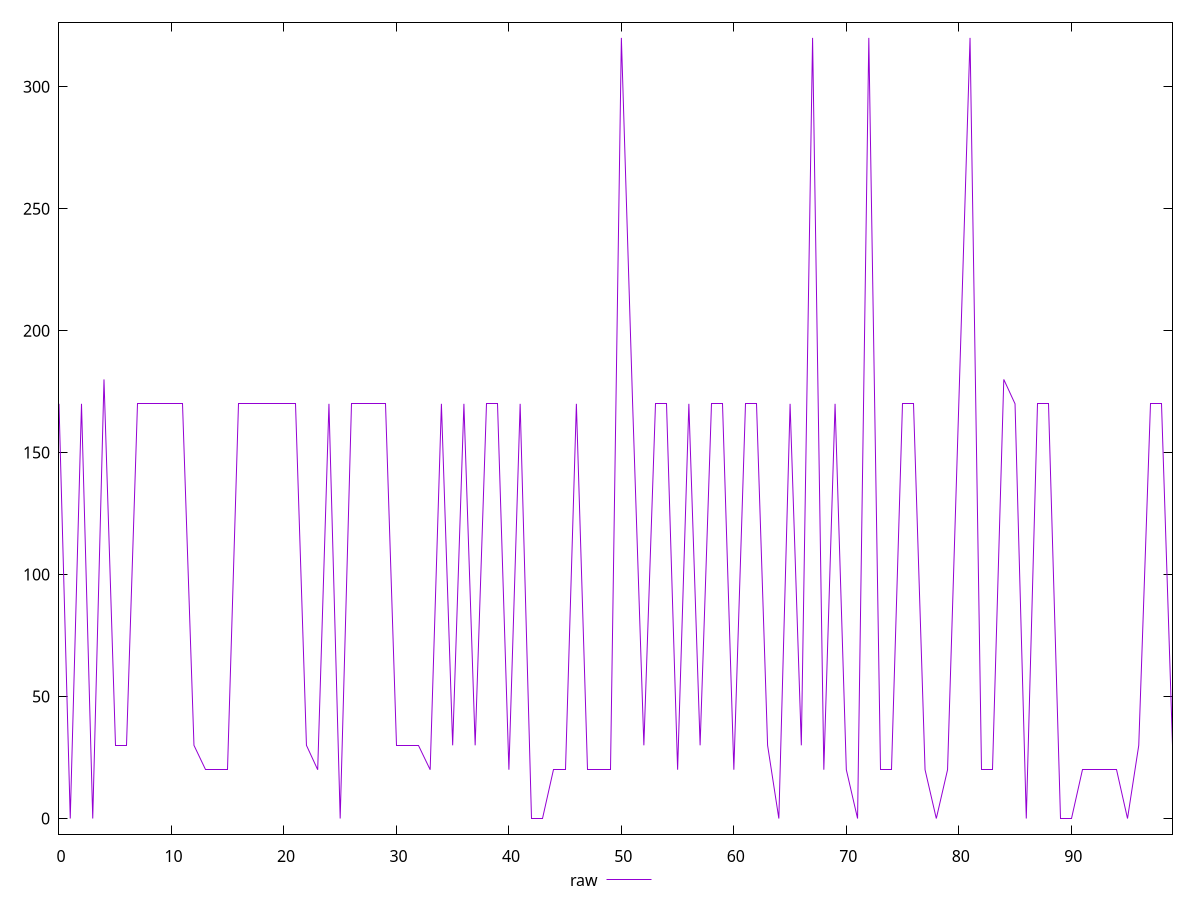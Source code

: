 reset

$raw <<EOF
0 170
1 0
2 170
3 0
4 180
5 30
6 30
7 170
8 170
9 170
10 170
11 170
12 30
13 20
14 20
15 20
16 170
17 170
18 170
19 170
20 170
21 170
22 30
23 20
24 170
25 0
26 170
27 170
28 170
29 170
30 30
31 30
32 30
33 20
34 170
35 30
36 170
37 30
38 170
39 170
40 20
41 170
42 0
43 0
44 20
45 20
46 170
47 20
48 20
49 20
50 320
51 170
52 30
53 170
54 170
55 20
56 170
57 30
58 170
59 170
60 20
61 170
62 170
63 30
64 0
65 170
66 30
67 320
68 20
69 170
70 20
71 0
72 320
73 20
74 20
75 170
76 170
77 20
78 0
79 20
80 170
81 320
82 20
83 20
84 180
85 170
86 0
87 170
88 170
89 0
90 0
91 20
92 20
93 20
94 20
95 0
96 30
97 170
98 170
99 30
EOF

set key outside below
set xrange [0:99]
set yrange [-6.4:326.4]
set trange [-6.4:326.4]
set terminal svg size 640, 500 enhanced background rgb 'white'
set output "report_00008_2021-01-22T20:58:29.167/uses-http2/samples/pages+cached+noexternal/raw/values.svg"

plot $raw title "raw" with line

reset
